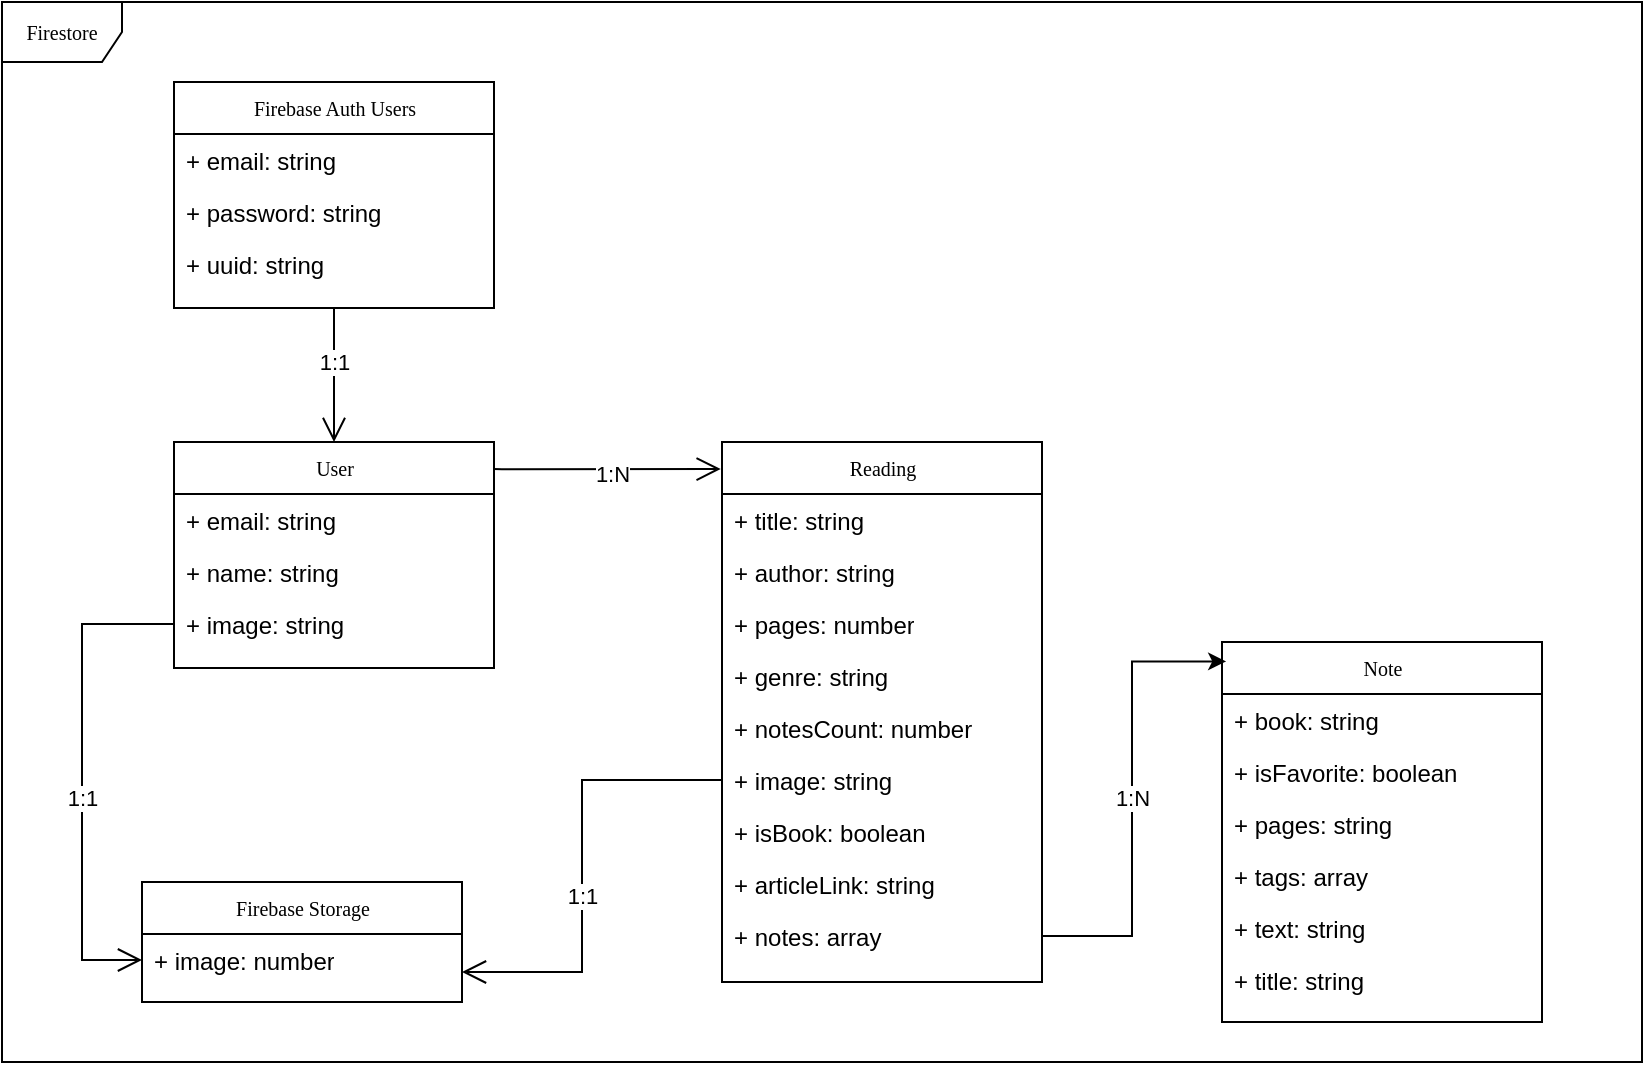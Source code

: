 <mxfile version="14.8.4" type="github">
  <diagram name="Page-1" id="c4acf3e9-155e-7222-9cf6-157b1a14988f">
    <mxGraphModel dx="1069" dy="598" grid="1" gridSize="10" guides="1" tooltips="1" connect="1" arrows="1" fold="1" page="1" pageScale="1" pageWidth="850" pageHeight="1100" background="none" math="0" shadow="0">
      <root>
        <mxCell id="0" />
        <mxCell id="1" parent="0" />
        <mxCell id="17acba5748e5396b-1" value="Firestore" style="shape=umlFrame;whiteSpace=wrap;html=1;rounded=0;shadow=0;comic=0;labelBackgroundColor=none;strokeWidth=1;fontFamily=Verdana;fontSize=10;align=center;" parent="1" vertex="1">
          <mxGeometry x="20" y="10" width="820" height="530" as="geometry" />
        </mxCell>
        <mxCell id="17acba5748e5396b-20" value="User" style="swimlane;html=1;fontStyle=0;childLayout=stackLayout;horizontal=1;startSize=26;fillColor=none;horizontalStack=0;resizeParent=1;resizeLast=0;collapsible=1;marginBottom=0;swimlaneFillColor=#ffffff;rounded=0;shadow=0;comic=0;labelBackgroundColor=none;strokeWidth=1;fontFamily=Verdana;fontSize=10;align=center;" parent="1" vertex="1">
          <mxGeometry x="106" y="230" width="160" height="113" as="geometry" />
        </mxCell>
        <mxCell id="17acba5748e5396b-21" value="+ email: string" style="text;html=1;strokeColor=none;fillColor=none;align=left;verticalAlign=top;spacingLeft=4;spacingRight=4;whiteSpace=wrap;overflow=hidden;rotatable=0;points=[[0,0.5],[1,0.5]];portConstraint=eastwest;" parent="17acba5748e5396b-20" vertex="1">
          <mxGeometry y="26" width="160" height="26" as="geometry" />
        </mxCell>
        <mxCell id="17acba5748e5396b-24" value="+ name: string" style="text;html=1;strokeColor=none;fillColor=none;align=left;verticalAlign=top;spacingLeft=4;spacingRight=4;whiteSpace=wrap;overflow=hidden;rotatable=0;points=[[0,0.5],[1,0.5]];portConstraint=eastwest;" parent="17acba5748e5396b-20" vertex="1">
          <mxGeometry y="52" width="160" height="26" as="geometry" />
        </mxCell>
        <mxCell id="a9X75RgUqD106l0OpqIx-2" value="+ image: string" style="text;html=1;strokeColor=none;fillColor=none;align=left;verticalAlign=top;spacingLeft=4;spacingRight=4;whiteSpace=wrap;overflow=hidden;rotatable=0;points=[[0,0.5],[1,0.5]];portConstraint=eastwest;" parent="17acba5748e5396b-20" vertex="1">
          <mxGeometry y="78" width="160" height="26" as="geometry" />
        </mxCell>
        <mxCell id="a9X75RgUqD106l0OpqIx-4" value="Firebase Storage" style="swimlane;html=1;fontStyle=0;childLayout=stackLayout;horizontal=1;startSize=26;fillColor=none;horizontalStack=0;resizeParent=1;resizeLast=0;collapsible=1;marginBottom=0;swimlaneFillColor=#ffffff;rounded=0;shadow=0;comic=0;labelBackgroundColor=none;strokeWidth=1;fontFamily=Verdana;fontSize=10;align=center;" parent="1" vertex="1">
          <mxGeometry x="90" y="450" width="160" height="60" as="geometry">
            <mxRectangle x="74" y="300" width="50" height="26" as="alternateBounds" />
          </mxGeometry>
        </mxCell>
        <mxCell id="a9X75RgUqD106l0OpqIx-5" value="+ image: number" style="text;html=1;strokeColor=none;fillColor=none;align=left;verticalAlign=top;spacingLeft=4;spacingRight=4;whiteSpace=wrap;overflow=hidden;rotatable=0;points=[[0,0.5],[1,0.5]];portConstraint=eastwest;" parent="a9X75RgUqD106l0OpqIx-4" vertex="1">
          <mxGeometry y="26" width="160" height="26" as="geometry" />
        </mxCell>
        <mxCell id="a9X75RgUqD106l0OpqIx-10" value="Reading" style="swimlane;html=1;fontStyle=0;childLayout=stackLayout;horizontal=1;startSize=26;fillColor=none;horizontalStack=0;resizeParent=1;resizeLast=0;collapsible=1;marginBottom=0;swimlaneFillColor=#ffffff;rounded=0;shadow=0;comic=0;labelBackgroundColor=none;strokeWidth=1;fontFamily=Verdana;fontSize=10;align=center;" parent="1" vertex="1">
          <mxGeometry x="380" y="230" width="160" height="270" as="geometry" />
        </mxCell>
        <mxCell id="a9X75RgUqD106l0OpqIx-11" value="+ title: string" style="text;html=1;strokeColor=none;fillColor=none;align=left;verticalAlign=top;spacingLeft=4;spacingRight=4;whiteSpace=wrap;overflow=hidden;rotatable=0;points=[[0,0.5],[1,0.5]];portConstraint=eastwest;" parent="a9X75RgUqD106l0OpqIx-10" vertex="1">
          <mxGeometry y="26" width="160" height="26" as="geometry" />
        </mxCell>
        <mxCell id="a9X75RgUqD106l0OpqIx-12" value="+ author: string" style="text;html=1;strokeColor=none;fillColor=none;align=left;verticalAlign=top;spacingLeft=4;spacingRight=4;whiteSpace=wrap;overflow=hidden;rotatable=0;points=[[0,0.5],[1,0.5]];portConstraint=eastwest;" parent="a9X75RgUqD106l0OpqIx-10" vertex="1">
          <mxGeometry y="52" width="160" height="26" as="geometry" />
        </mxCell>
        <mxCell id="a9X75RgUqD106l0OpqIx-13" value="+ pages: number" style="text;html=1;strokeColor=none;fillColor=none;align=left;verticalAlign=top;spacingLeft=4;spacingRight=4;whiteSpace=wrap;overflow=hidden;rotatable=0;points=[[0,0.5],[1,0.5]];portConstraint=eastwest;" parent="a9X75RgUqD106l0OpqIx-10" vertex="1">
          <mxGeometry y="78" width="160" height="26" as="geometry" />
        </mxCell>
        <mxCell id="a9X75RgUqD106l0OpqIx-14" value="+ genre: string" style="text;html=1;strokeColor=none;fillColor=none;align=left;verticalAlign=top;spacingLeft=4;spacingRight=4;whiteSpace=wrap;overflow=hidden;rotatable=0;points=[[0,0.5],[1,0.5]];portConstraint=eastwest;" parent="a9X75RgUqD106l0OpqIx-10" vertex="1">
          <mxGeometry y="104" width="160" height="26" as="geometry" />
        </mxCell>
        <mxCell id="a9X75RgUqD106l0OpqIx-15" value="+ notesCount: number" style="text;html=1;strokeColor=none;fillColor=none;align=left;verticalAlign=top;spacingLeft=4;spacingRight=4;whiteSpace=wrap;overflow=hidden;rotatable=0;points=[[0,0.5],[1,0.5]];portConstraint=eastwest;" parent="a9X75RgUqD106l0OpqIx-10" vertex="1">
          <mxGeometry y="130" width="160" height="26" as="geometry" />
        </mxCell>
        <mxCell id="a9X75RgUqD106l0OpqIx-16" value="+ image: string&amp;nbsp;" style="text;html=1;strokeColor=none;fillColor=none;align=left;verticalAlign=top;spacingLeft=4;spacingRight=4;whiteSpace=wrap;overflow=hidden;rotatable=0;points=[[0,0.5],[1,0.5]];portConstraint=eastwest;" parent="a9X75RgUqD106l0OpqIx-10" vertex="1">
          <mxGeometry y="156" width="160" height="26" as="geometry" />
        </mxCell>
        <mxCell id="a9X75RgUqD106l0OpqIx-17" value="+ isBook: boolean&amp;nbsp;" style="text;html=1;strokeColor=none;fillColor=none;align=left;verticalAlign=top;spacingLeft=4;spacingRight=4;whiteSpace=wrap;overflow=hidden;rotatable=0;points=[[0,0.5],[1,0.5]];portConstraint=eastwest;" parent="a9X75RgUqD106l0OpqIx-10" vertex="1">
          <mxGeometry y="182" width="160" height="26" as="geometry" />
        </mxCell>
        <mxCell id="a9X75RgUqD106l0OpqIx-19" value="+ articleLink: string&amp;nbsp;" style="text;html=1;strokeColor=none;fillColor=none;align=left;verticalAlign=top;spacingLeft=4;spacingRight=4;whiteSpace=wrap;overflow=hidden;rotatable=0;points=[[0,0.5],[1,0.5]];portConstraint=eastwest;" parent="a9X75RgUqD106l0OpqIx-10" vertex="1">
          <mxGeometry y="208" width="160" height="26" as="geometry" />
        </mxCell>
        <mxCell id="a9X75RgUqD106l0OpqIx-18" value="+ notes: array&amp;nbsp;" style="text;html=1;strokeColor=none;fillColor=none;align=left;verticalAlign=top;spacingLeft=4;spacingRight=4;whiteSpace=wrap;overflow=hidden;rotatable=0;points=[[0,0.5],[1,0.5]];portConstraint=eastwest;" parent="a9X75RgUqD106l0OpqIx-10" vertex="1">
          <mxGeometry y="234" width="160" height="26" as="geometry" />
        </mxCell>
        <mxCell id="a9X75RgUqD106l0OpqIx-20" style="edgeStyle=orthogonalEdgeStyle;rounded=0;html=1;labelBackgroundColor=none;startFill=0;endArrow=open;endFill=0;endSize=10;fontFamily=Verdana;fontSize=10;entryX=-0.004;entryY=0.05;entryDx=0;entryDy=0;entryPerimeter=0;exitX=0.999;exitY=0.12;exitDx=0;exitDy=0;exitPerimeter=0;" parent="1" source="17acba5748e5396b-20" target="a9X75RgUqD106l0OpqIx-10" edge="1">
          <mxGeometry relative="1" as="geometry">
            <Array as="points">
              <mxPoint x="270" y="244" />
              <mxPoint x="379" y="244" />
            </Array>
            <mxPoint x="270" y="244" as="sourcePoint" />
            <mxPoint x="255" y="330" as="targetPoint" />
          </mxGeometry>
        </mxCell>
        <mxCell id="a9X75RgUqD106l0OpqIx-34" value="1:N" style="edgeLabel;html=1;align=center;verticalAlign=middle;resizable=0;points=[];" parent="a9X75RgUqD106l0OpqIx-20" vertex="1" connectable="0">
          <mxGeometry x="0.077" y="2" relative="1" as="geometry">
            <mxPoint x="-2" y="4" as="offset" />
          </mxGeometry>
        </mxCell>
        <mxCell id="a9X75RgUqD106l0OpqIx-21" style="edgeStyle=orthogonalEdgeStyle;rounded=0;html=1;labelBackgroundColor=none;startFill=0;endArrow=open;endFill=0;endSize=10;fontFamily=Verdana;fontSize=10;exitX=0;exitY=0.5;exitDx=0;exitDy=0;" parent="1" source="a9X75RgUqD106l0OpqIx-16" edge="1">
          <mxGeometry relative="1" as="geometry">
            <Array as="points">
              <mxPoint x="310" y="399" />
              <mxPoint x="310" y="495" />
            </Array>
            <mxPoint x="180" y="440" as="sourcePoint" />
            <mxPoint x="250" y="495" as="targetPoint" />
          </mxGeometry>
        </mxCell>
        <mxCell id="a9X75RgUqD106l0OpqIx-36" value="1:1" style="edgeLabel;html=1;align=center;verticalAlign=middle;resizable=0;points=[];" parent="a9X75RgUqD106l0OpqIx-21" vertex="1" connectable="0">
          <mxGeometry x="-0.152" y="-3" relative="1" as="geometry">
            <mxPoint x="3" y="32" as="offset" />
          </mxGeometry>
        </mxCell>
        <mxCell id="5d2195bd80daf111-23" style="edgeStyle=orthogonalEdgeStyle;rounded=0;html=1;labelBackgroundColor=none;startFill=0;endArrow=open;endFill=0;endSize=10;fontFamily=Verdana;fontSize=10;exitX=0;exitY=0.5;exitDx=0;exitDy=0;entryX=0;entryY=0.5;entryDx=0;entryDy=0;" parent="1" source="a9X75RgUqD106l0OpqIx-2" target="a9X75RgUqD106l0OpqIx-5" edge="1">
          <mxGeometry relative="1" as="geometry">
            <Array as="points">
              <mxPoint x="60" y="321" />
              <mxPoint x="60" y="489" />
            </Array>
            <mxPoint x="270" y="380" as="sourcePoint" />
            <mxPoint x="170" y="340" as="targetPoint" />
          </mxGeometry>
        </mxCell>
        <mxCell id="a9X75RgUqD106l0OpqIx-35" value="1:1" style="edgeLabel;html=1;align=center;verticalAlign=middle;resizable=0;points=[];" parent="5d2195bd80daf111-23" vertex="1" connectable="0">
          <mxGeometry x="-0.36" y="3" relative="1" as="geometry">
            <mxPoint x="-3" y="55" as="offset" />
          </mxGeometry>
        </mxCell>
        <mxCell id="a9X75RgUqD106l0OpqIx-22" value="Note" style="swimlane;html=1;fontStyle=0;childLayout=stackLayout;horizontal=1;startSize=26;fillColor=none;horizontalStack=0;resizeParent=1;resizeLast=0;collapsible=1;marginBottom=0;swimlaneFillColor=#ffffff;rounded=0;shadow=0;comic=0;labelBackgroundColor=none;strokeWidth=1;fontFamily=Verdana;fontSize=10;align=center;" parent="1" vertex="1">
          <mxGeometry x="630" y="330" width="160" height="190" as="geometry" />
        </mxCell>
        <mxCell id="a9X75RgUqD106l0OpqIx-23" value="+ book: string" style="text;html=1;strokeColor=none;fillColor=none;align=left;verticalAlign=top;spacingLeft=4;spacingRight=4;whiteSpace=wrap;overflow=hidden;rotatable=0;points=[[0,0.5],[1,0.5]];portConstraint=eastwest;" parent="a9X75RgUqD106l0OpqIx-22" vertex="1">
          <mxGeometry y="26" width="160" height="26" as="geometry" />
        </mxCell>
        <mxCell id="a9X75RgUqD106l0OpqIx-24" value="+ isFavorite: boolean" style="text;html=1;strokeColor=none;fillColor=none;align=left;verticalAlign=top;spacingLeft=4;spacingRight=4;whiteSpace=wrap;overflow=hidden;rotatable=0;points=[[0,0.5],[1,0.5]];portConstraint=eastwest;" parent="a9X75RgUqD106l0OpqIx-22" vertex="1">
          <mxGeometry y="52" width="160" height="26" as="geometry" />
        </mxCell>
        <mxCell id="a9X75RgUqD106l0OpqIx-25" value="+ pages: string" style="text;html=1;strokeColor=none;fillColor=none;align=left;verticalAlign=top;spacingLeft=4;spacingRight=4;whiteSpace=wrap;overflow=hidden;rotatable=0;points=[[0,0.5],[1,0.5]];portConstraint=eastwest;" parent="a9X75RgUqD106l0OpqIx-22" vertex="1">
          <mxGeometry y="78" width="160" height="26" as="geometry" />
        </mxCell>
        <mxCell id="a9X75RgUqD106l0OpqIx-26" value="+ tags: array" style="text;html=1;strokeColor=none;fillColor=none;align=left;verticalAlign=top;spacingLeft=4;spacingRight=4;whiteSpace=wrap;overflow=hidden;rotatable=0;points=[[0,0.5],[1,0.5]];portConstraint=eastwest;" parent="a9X75RgUqD106l0OpqIx-22" vertex="1">
          <mxGeometry y="104" width="160" height="26" as="geometry" />
        </mxCell>
        <mxCell id="a9X75RgUqD106l0OpqIx-27" value="+ text: string" style="text;html=1;strokeColor=none;fillColor=none;align=left;verticalAlign=top;spacingLeft=4;spacingRight=4;whiteSpace=wrap;overflow=hidden;rotatable=0;points=[[0,0.5],[1,0.5]];portConstraint=eastwest;" parent="a9X75RgUqD106l0OpqIx-22" vertex="1">
          <mxGeometry y="130" width="160" height="26" as="geometry" />
        </mxCell>
        <mxCell id="a9X75RgUqD106l0OpqIx-28" value="+ title: string&amp;nbsp;" style="text;html=1;strokeColor=none;fillColor=none;align=left;verticalAlign=top;spacingLeft=4;spacingRight=4;whiteSpace=wrap;overflow=hidden;rotatable=0;points=[[0,0.5],[1,0.5]];portConstraint=eastwest;" parent="a9X75RgUqD106l0OpqIx-22" vertex="1">
          <mxGeometry y="156" width="160" height="26" as="geometry" />
        </mxCell>
        <mxCell id="a9X75RgUqD106l0OpqIx-32" value="" style="edgeStyle=orthogonalEdgeStyle;rounded=0;orthogonalLoop=1;jettySize=auto;html=1;entryX=0.013;entryY=0.051;entryDx=0;entryDy=0;entryPerimeter=0;" parent="1" source="a9X75RgUqD106l0OpqIx-18" target="a9X75RgUqD106l0OpqIx-22" edge="1">
          <mxGeometry relative="1" as="geometry" />
        </mxCell>
        <mxCell id="a9X75RgUqD106l0OpqIx-37" value="1:N" style="edgeLabel;html=1;align=center;verticalAlign=middle;resizable=0;points=[];" parent="a9X75RgUqD106l0OpqIx-32" vertex="1" connectable="0">
          <mxGeometry x="0.153" relative="1" as="geometry">
            <mxPoint y="18" as="offset" />
          </mxGeometry>
        </mxCell>
        <mxCell id="Stp1A_8UVe4hcQ8CTbpo-1" value="Firebase Auth Users" style="swimlane;html=1;fontStyle=0;childLayout=stackLayout;horizontal=1;startSize=26;fillColor=none;horizontalStack=0;resizeParent=1;resizeLast=0;collapsible=1;marginBottom=0;swimlaneFillColor=#ffffff;rounded=0;shadow=0;comic=0;labelBackgroundColor=none;strokeWidth=1;fontFamily=Verdana;fontSize=10;align=center;" vertex="1" parent="1">
          <mxGeometry x="106" y="50" width="160" height="113" as="geometry" />
        </mxCell>
        <mxCell id="Stp1A_8UVe4hcQ8CTbpo-2" value="+ email: string" style="text;html=1;strokeColor=none;fillColor=none;align=left;verticalAlign=top;spacingLeft=4;spacingRight=4;whiteSpace=wrap;overflow=hidden;rotatable=0;points=[[0,0.5],[1,0.5]];portConstraint=eastwest;" vertex="1" parent="Stp1A_8UVe4hcQ8CTbpo-1">
          <mxGeometry y="26" width="160" height="26" as="geometry" />
        </mxCell>
        <mxCell id="Stp1A_8UVe4hcQ8CTbpo-3" value="+ password: string" style="text;html=1;strokeColor=none;fillColor=none;align=left;verticalAlign=top;spacingLeft=4;spacingRight=4;whiteSpace=wrap;overflow=hidden;rotatable=0;points=[[0,0.5],[1,0.5]];portConstraint=eastwest;" vertex="1" parent="Stp1A_8UVe4hcQ8CTbpo-1">
          <mxGeometry y="52" width="160" height="26" as="geometry" />
        </mxCell>
        <mxCell id="Stp1A_8UVe4hcQ8CTbpo-4" value="+ uuid: string" style="text;html=1;strokeColor=none;fillColor=none;align=left;verticalAlign=top;spacingLeft=4;spacingRight=4;whiteSpace=wrap;overflow=hidden;rotatable=0;points=[[0,0.5],[1,0.5]];portConstraint=eastwest;" vertex="1" parent="Stp1A_8UVe4hcQ8CTbpo-1">
          <mxGeometry y="78" width="160" height="26" as="geometry" />
        </mxCell>
        <mxCell id="Stp1A_8UVe4hcQ8CTbpo-5" style="edgeStyle=orthogonalEdgeStyle;rounded=0;html=1;labelBackgroundColor=none;startFill=0;endArrow=open;endFill=0;endSize=10;fontFamily=Verdana;fontSize=10;exitX=0.5;exitY=1;exitDx=0;exitDy=0;entryX=0.5;entryY=0;entryDx=0;entryDy=0;" edge="1" parent="1" source="Stp1A_8UVe4hcQ8CTbpo-1" target="17acba5748e5396b-20">
          <mxGeometry relative="1" as="geometry">
            <Array as="points" />
            <mxPoint x="275.84" y="253.56" as="sourcePoint" />
            <mxPoint x="186" y="260" as="targetPoint" />
          </mxGeometry>
        </mxCell>
        <mxCell id="Stp1A_8UVe4hcQ8CTbpo-6" value="1:1" style="edgeLabel;html=1;align=center;verticalAlign=middle;resizable=0;points=[];" vertex="1" connectable="0" parent="Stp1A_8UVe4hcQ8CTbpo-5">
          <mxGeometry x="0.077" y="2" relative="1" as="geometry">
            <mxPoint x="-2" y="-9" as="offset" />
          </mxGeometry>
        </mxCell>
      </root>
    </mxGraphModel>
  </diagram>
</mxfile>
